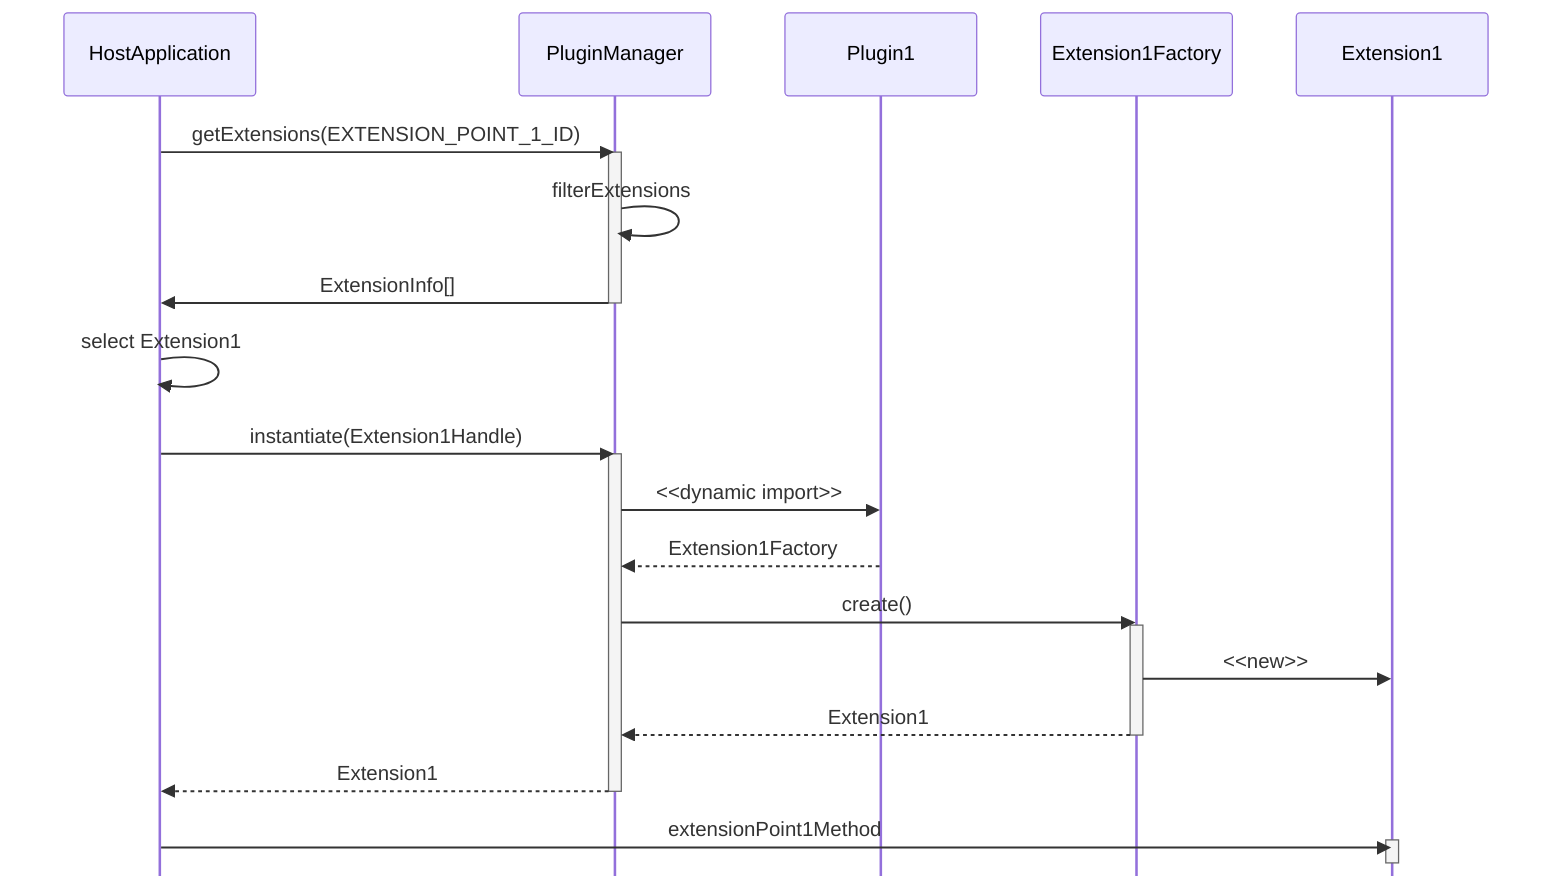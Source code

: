 %%{init: { "sequence": { "mirrorActors":false }}}%%
sequenceDiagram
    HostApplication->>PluginManager:getExtensions(EXTENSION_POINT_1_ID)
    activate PluginManager
    PluginManager->>PluginManager:filterExtensions
    PluginManager->>HostApplication:ExtensionInfo[]
    deactivate PluginManager
    HostApplication->>HostApplication:select Extension1
    HostApplication->>PluginManager:instantiate(Extension1Handle)
    activate PluginManager
    PluginManager->>Plugin1:<<dynamic import>>
    Plugin1-->>PluginManager:Extension1Factory
    PluginManager->>Extension1Factory:create()
    activate Extension1Factory
    Extension1Factory->>Extension1:<<new>>
    Extension1Factory-->>PluginManager:Extension1
    deactivate Extension1Factory
    PluginManager-->>HostApplication:Extension1
    deactivate PluginManager
    HostApplication->>Extension1:extensionPoint1Method
    activate Extension1
    deactivate Extension1